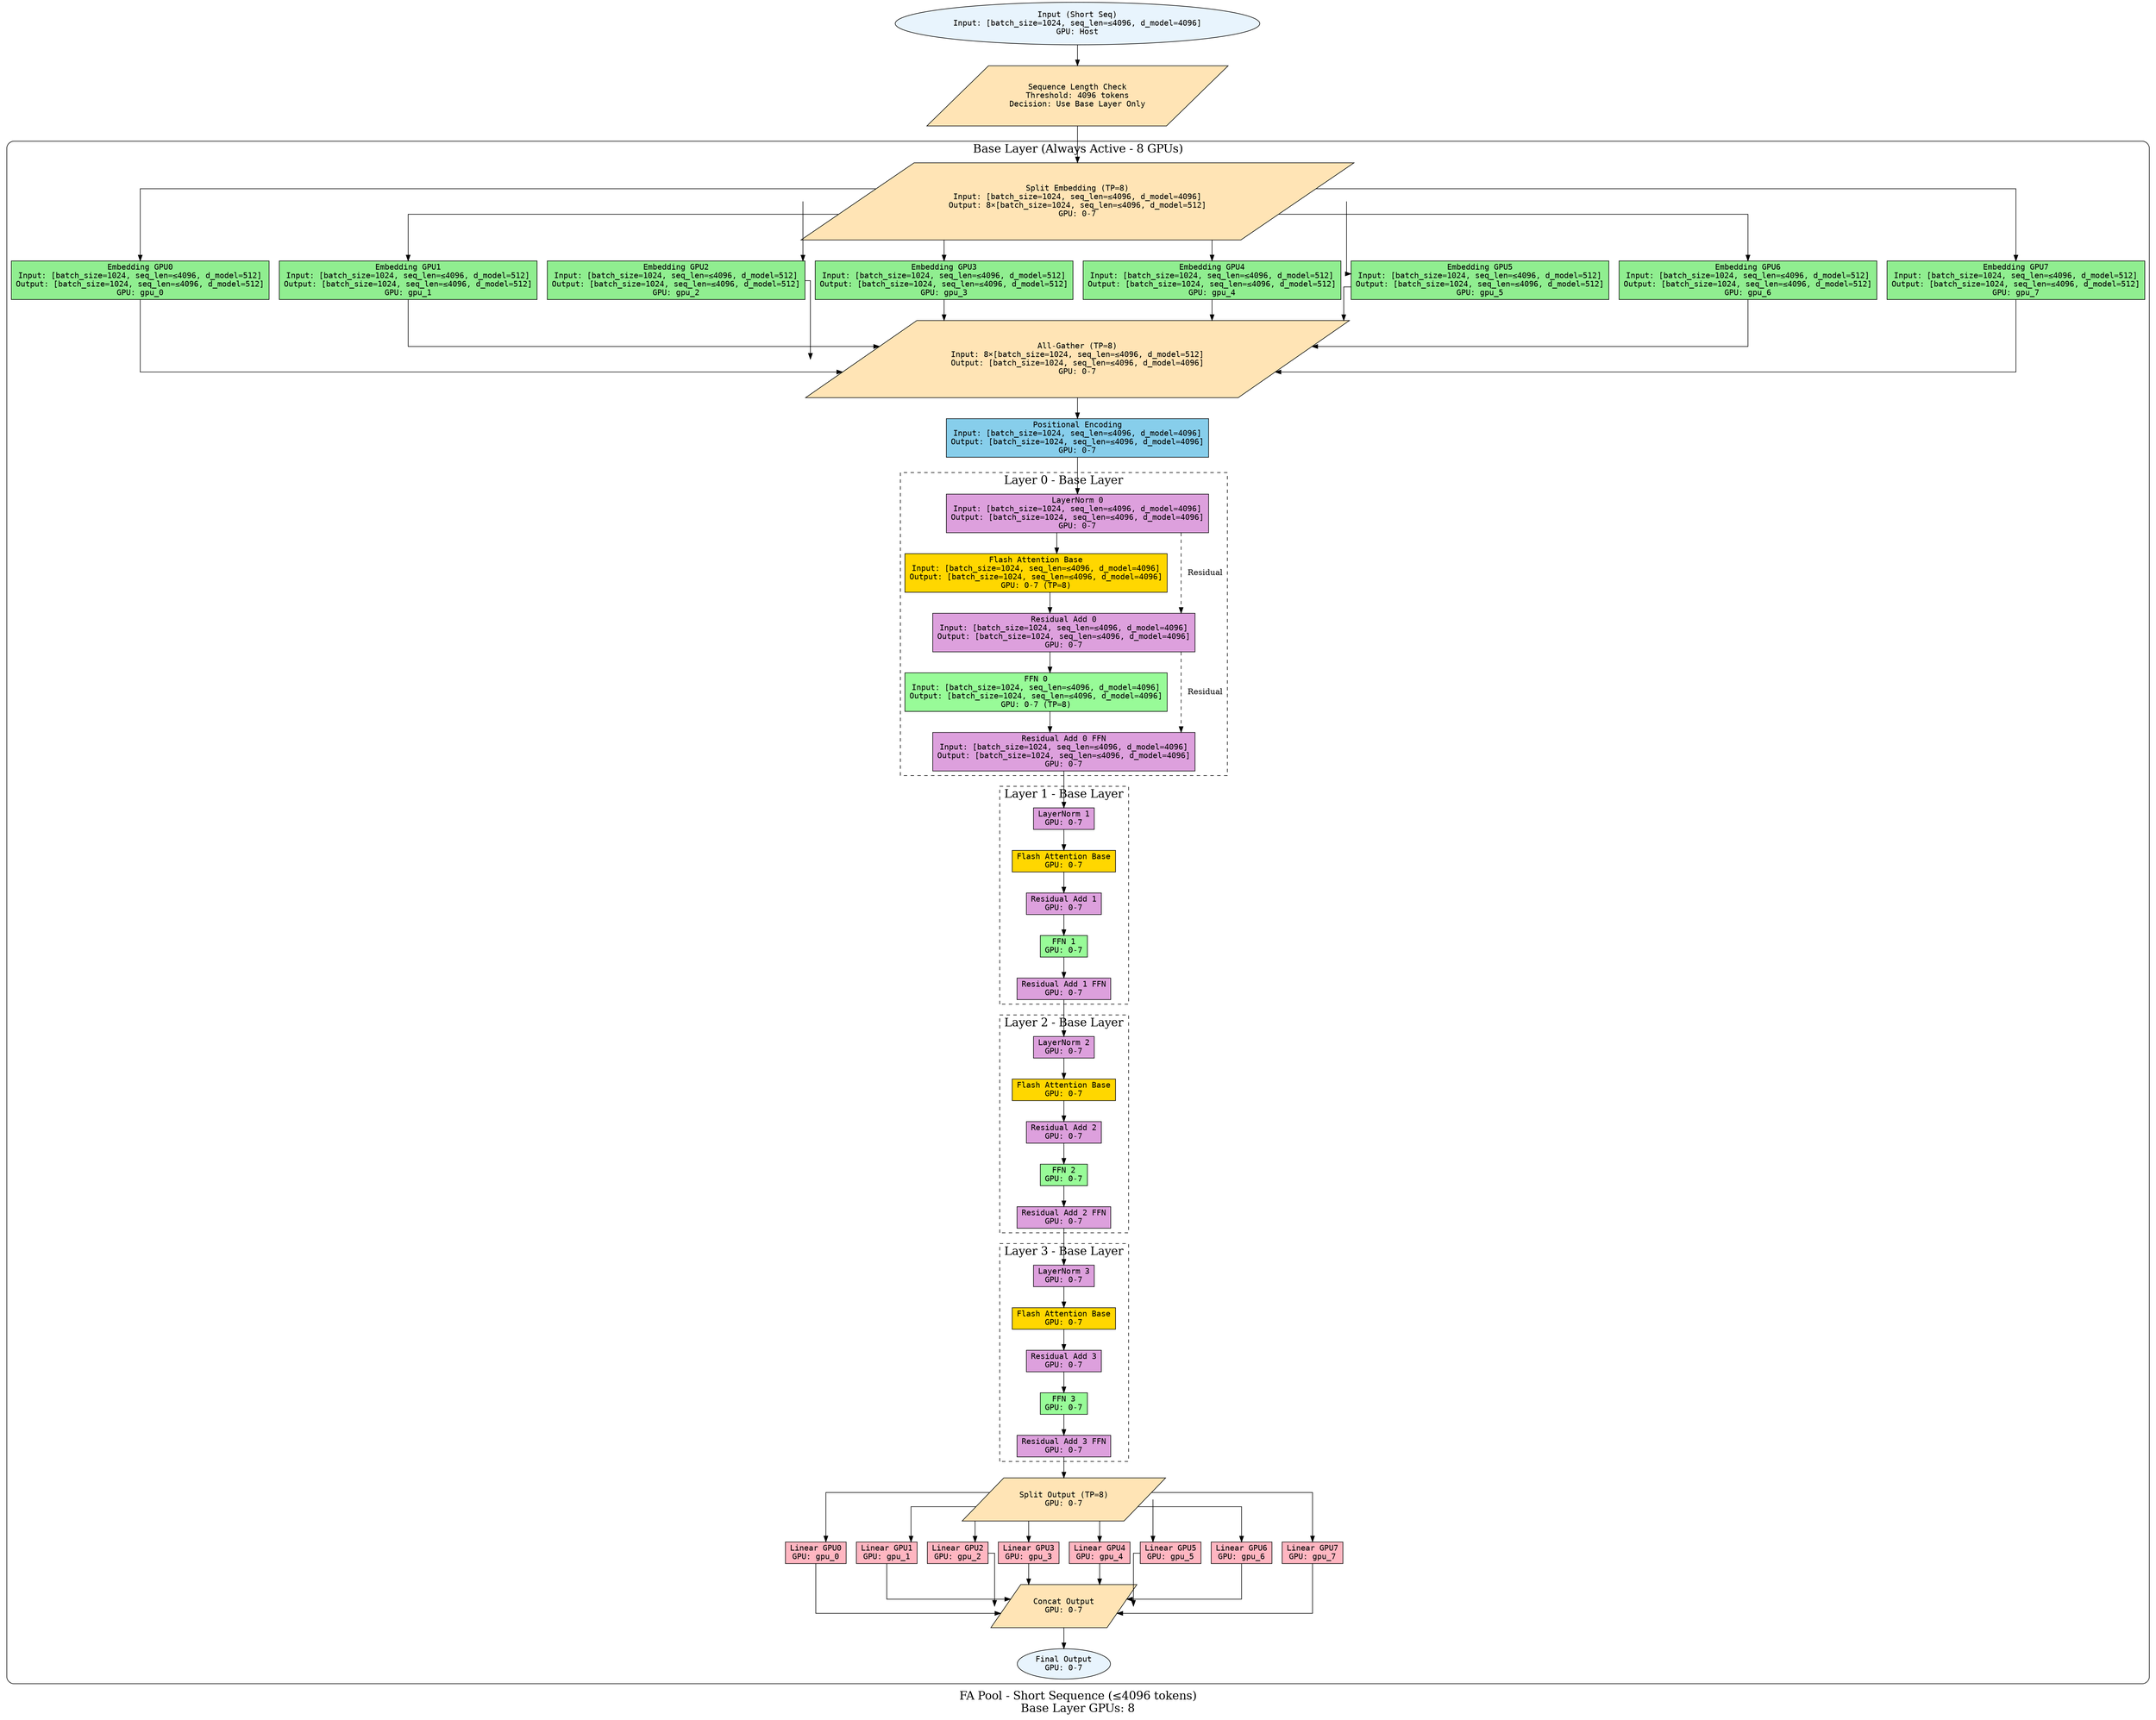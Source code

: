 digraph fa_pool_short_sequence_dag {
    rankdir=TB;
    compound=true;
    splines=ortho;
    node [shape=rectangle, style=filled, fontname="monospace"];
    
    // Global attributes
    graph [label="FA Pool - Short Sequence (≤4096 tokens)
Base Layer GPUs: 8", fontsize=20];
    
    // Input node
    input [shape=ellipse, label="Input (Short Seq)
Input: [batch_size=1024, seq_len=≤4096, d_model=4096]
GPU: Host", fillcolor="#E8F4FD"];
    
    // Sequence length check
    seq_check [shape=parallelogram, label="Sequence Length Check
Threshold: 4096 tokens
Decision: Use Base Layer Only", fillcolor="#FFE4B5"];
    
    // Base layer components (always active)
    subgraph cluster_base_layer {
        label="Base Layer (Always Active - 8 GPUs)";
        style=rounded;
        fillcolor="#F0F8FF";
        
        // Embedding
        embed_split [shape=parallelogram, label="Split Embedding (TP=8)
Input: [batch_size=1024, seq_len=≤4096, d_model=4096]
Output: 8×[batch_size=1024, seq_len=≤4096, d_model=512]
GPU: 0-7", fillcolor="#FFE4B5"];
        
        embed_0 [label="Embedding GPU0
Input: [batch_size=1024, seq_len=≤4096, d_model=512]
Output: [batch_size=1024, seq_len=≤4096, d_model=512]
GPU: gpu_0", fillcolor="#90EE90"];
        embed_1 [label="Embedding GPU1
Input: [batch_size=1024, seq_len=≤4096, d_model=512]
Output: [batch_size=1024, seq_len=≤4096, d_model=512]
GPU: gpu_1", fillcolor="#90EE90"];
        embed_2 [label="Embedding GPU2
Input: [batch_size=1024, seq_len=≤4096, d_model=512]
Output: [batch_size=1024, seq_len=≤4096, d_model=512]
GPU: gpu_2", fillcolor="#90EE90"];
        embed_3 [label="Embedding GPU3
Input: [batch_size=1024, seq_len=≤4096, d_model=512]
Output: [batch_size=1024, seq_len=≤4096, d_model=512]
GPU: gpu_3", fillcolor="#90EE90"];
        embed_4 [label="Embedding GPU4
Input: [batch_size=1024, seq_len=≤4096, d_model=512]
Output: [batch_size=1024, seq_len=≤4096, d_model=512]
GPU: gpu_4", fillcolor="#90EE90"];
        embed_5 [label="Embedding GPU5
Input: [batch_size=1024, seq_len=≤4096, d_model=512]
Output: [batch_size=1024, seq_len=≤4096, d_model=512]
GPU: gpu_5", fillcolor="#90EE90"];
        embed_6 [label="Embedding GPU6
Input: [batch_size=1024, seq_len=≤4096, d_model=512]
Output: [batch_size=1024, seq_len=≤4096, d_model=512]
GPU: gpu_6", fillcolor="#90EE90"];
        embed_7 [label="Embedding GPU7
Input: [batch_size=1024, seq_len=≤4096, d_model=512]
Output: [batch_size=1024, seq_len=≤4096, d_model=512]
GPU: gpu_7", fillcolor="#90EE90"];
        
        embed_gather [shape=parallelogram, label="All-Gather (TP=8)
Input: 8×[batch_size=1024, seq_len=≤4096, d_model=512]
Output: [batch_size=1024, seq_len=≤4096, d_model=4096]
GPU: 0-7", fillcolor="#FFE4B5"];
        
        pos_enc [label="Positional Encoding
Input: [batch_size=1024, seq_len=≤4096, d_model=4096]
Output: [batch_size=1024, seq_len=≤4096, d_model=4096]
GPU: 0-7", fillcolor="#87CEEB"];
        
        // Layer 0 - Base Layer
        subgraph cluster_layer0_base {
            label="Layer 0 - Base Layer";
            style=dashed;
            fillcolor="#E6F3FF";
            
            layernorm_0 [label="LayerNorm 0
Input: [batch_size=1024, seq_len=≤4096, d_model=4096]
Output: [batch_size=1024, seq_len=≤4096, d_model=4096]
GPU: 0-7", fillcolor="#DDA0DD"];
            
            // Attention using base GPUs only
            attn_base_0 [label="Flash Attention Base
Input: [batch_size=1024, seq_len=≤4096, d_model=4096]
Output: [batch_size=1024, seq_len=≤4096, d_model=4096]
GPU: 0-7 (TP=8)", fillcolor="#FFD700"];
            
            residual_0 [label="Residual Add 0
Input: [batch_size=1024, seq_len=≤4096, d_model=4096]
Output: [batch_size=1024, seq_len=≤4096, d_model=4096]
GPU: 0-7", fillcolor="#DDA0DD"];
            
            // FFN
            ffn_0 [label="FFN 0
Input: [batch_size=1024, seq_len=≤4096, d_model=4096]
Output: [batch_size=1024, seq_len=≤4096, d_model=4096]
GPU: 0-7 (TP=8)", fillcolor="#98FB98"];
            residual_0_ffn [label="Residual Add 0 FFN
Input: [batch_size=1024, seq_len=≤4096, d_model=4096]
Output: [batch_size=1024, seq_len=≤4096, d_model=4096]
GPU: 0-7", fillcolor="#DDA0DD"];
        }
        
        // Layer 1 - Base Layer
        subgraph cluster_layer1_base {
            label="Layer 1 - Base Layer";
            style=dashed;
            fillcolor="#E6F3FF";
            
            layernorm_1 [label="LayerNorm 1
GPU: 0-7", fillcolor="#DDA0DD"];
            attn_base_1 [label="Flash Attention Base
GPU: 0-7", fillcolor="#FFD700"];
            residual_1 [label="Residual Add 1
GPU: 0-7", fillcolor="#DDA0DD"];
            ffn_1 [label="FFN 1
GPU: 0-7", fillcolor="#98FB98"];
            residual_1_ffn [label="Residual Add 1 FFN
GPU: 0-7", fillcolor="#DDA0DD"];
        }
        
        // Layer 2 - Base Layer
        subgraph cluster_layer2_base {
            label="Layer 2 - Base Layer";
            style=dashed;
            fillcolor="#E6F3FF";
            
            layernorm_2 [label="LayerNorm 2
GPU: 0-7", fillcolor="#DDA0DD"];
            attn_base_2 [label="Flash Attention Base
GPU: 0-7", fillcolor="#FFD700"];
            residual_2 [label="Residual Add 2
GPU: 0-7", fillcolor="#DDA0DD"];
            ffn_2 [label="FFN 2
GPU: 0-7", fillcolor="#98FB98"];
            residual_2_ffn [label="Residual Add 2 FFN
GPU: 0-7", fillcolor="#DDA0DD"];
        }
        
        // Layer 3 - Base Layer
        subgraph cluster_layer3_base {
            label="Layer 3 - Base Layer";
            style=dashed;
            fillcolor="#E6F3FF";
            
            layernorm_3 [label="LayerNorm 3
GPU: 0-7", fillcolor="#DDA0DD"];
            attn_base_3 [label="Flash Attention Base
GPU: 0-7", fillcolor="#FFD700"];
            residual_3 [label="Residual Add 3
GPU: 0-7", fillcolor="#DDA0DD"];
            ffn_3 [label="FFN 3
GPU: 0-7", fillcolor="#98FB98"];
            residual_3_ffn [label="Residual Add 3 FFN
GPU: 0-7", fillcolor="#DDA0DD"];
        }
        
        // Output layer
        output_split [shape=parallelogram, label="Split Output (TP=8)
GPU: 0-7", fillcolor="#FFE4B5"];
        output_0 [label="Linear GPU0
GPU: gpu_0", fillcolor="#FFB6C1"];
        output_1 [label="Linear GPU1
GPU: gpu_1", fillcolor="#FFB6C1"];
        output_2 [label="Linear GPU2
GPU: gpu_2", fillcolor="#FFB6C1"];
        output_3 [label="Linear GPU3
GPU: gpu_3", fillcolor="#FFB6C1"];
        output_4 [label="Linear GPU4
GPU: gpu_4", fillcolor="#FFB6C1"];
        output_5 [label="Linear GPU5
GPU: gpu_5", fillcolor="#FFB6C1"];
        output_6 [label="Linear GPU6
GPU: gpu_6", fillcolor="#FFB6C1"];
        output_7 [label="Linear GPU7
GPU: gpu_7", fillcolor="#FFB6C1"];
        output_concat [shape=parallelogram, label="Concat Output
GPU: 0-7", fillcolor="#FFE4B5"];
        final_output [shape=ellipse, label="Final Output
GPU: 0-7", fillcolor="#E8F4FD"];
    }
    
    // Connections for short sequence
    input -> seq_check;
    seq_check -> embed_split;
    embed_split -> {embed_0 embed_1 embed_2 embed_3 embed_4 embed_5 embed_6 embed_7};
    {embed_0 embed_1 embed_2 embed_3 embed_4 embed_5 embed_6 embed_7} -> embed_gather -> pos_enc;
    pos_enc -> layernorm_0 -> attn_base_0 -> residual_0;
    layernorm_0 -> residual_0 [style=dashed, label="Residual"];
    residual_0 -> ffn_0 -> residual_0_ffn;
    residual_0 -> residual_0_ffn [style=dashed, label="Residual"];
    
    residual_0_ffn -> layernorm_1 -> attn_base_1 -> residual_1 -> ffn_1 -> residual_1_ffn;
    residual_1_ffn -> layernorm_2 -> attn_base_2 -> residual_2 -> ffn_2 -> residual_2_ffn;
    residual_2_ffn -> layernorm_3 -> attn_base_3 -> residual_3 -> ffn_3 -> residual_3_ffn;
    
    residual_3_ffn -> output_split -> {output_0 output_1 output_2 output_3 output_4 output_5 output_6 output_7} -> output_concat -> final_output;
}
